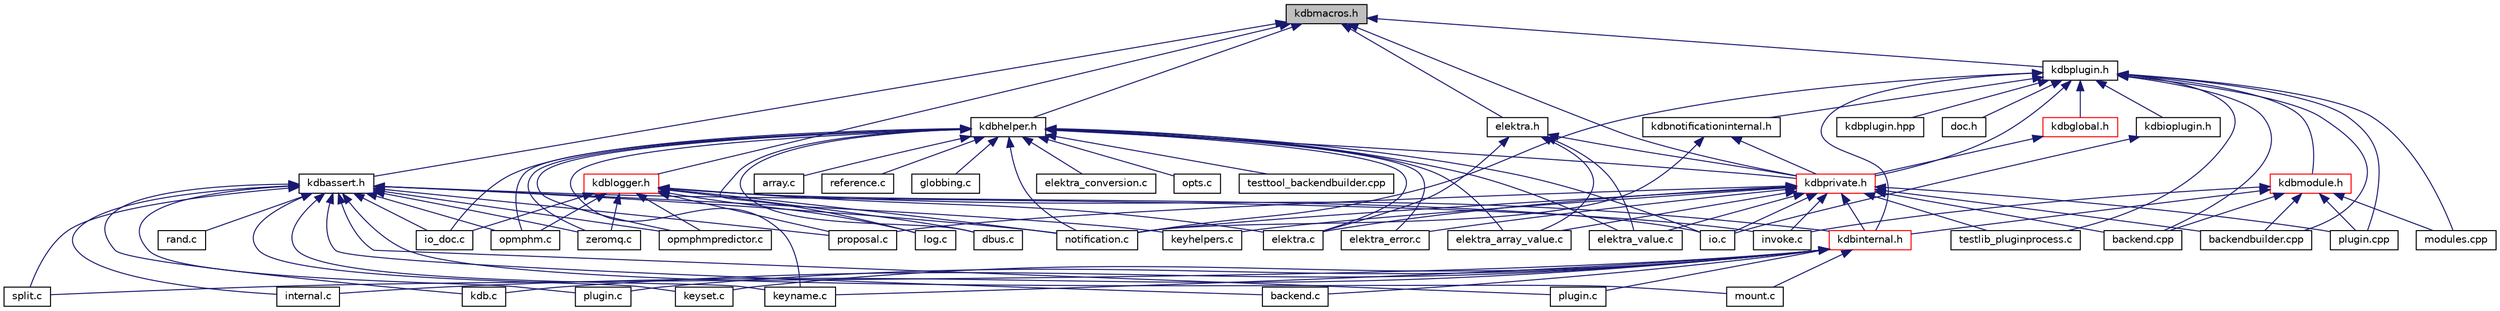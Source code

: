 digraph "kdbmacros.h"
{
  edge [fontname="Helvetica",fontsize="10",labelfontname="Helvetica",labelfontsize="10"];
  node [fontname="Helvetica",fontsize="10",shape=record];
  Node1 [label="kdbmacros.h",height=0.2,width=0.4,color="black", fillcolor="grey75", style="filled", fontcolor="black"];
  Node1 -> Node2 [dir="back",color="midnightblue",fontsize="10",style="solid",fontname="Helvetica"];
  Node2 [label="elektra.h",height=0.2,width=0.4,color="black", fillcolor="white", style="filled",URL="$elektra_8h.html",tooltip="Elektra High Level API. "];
  Node2 -> Node3 [dir="back",color="midnightblue",fontsize="10",style="solid",fontname="Helvetica"];
  Node3 [label="elektra.c",height=0.2,width=0.4,color="black", fillcolor="white", style="filled",URL="$elektra_8c.html",tooltip="Elektra High Level API. "];
  Node2 -> Node4 [dir="back",color="midnightblue",fontsize="10",style="solid",fontname="Helvetica"];
  Node4 [label="elektra_array_value.c",height=0.2,width=0.4,color="black", fillcolor="white", style="filled",URL="$elektra__array__value_8c.html",tooltip="Elektra High Level API. "];
  Node2 -> Node5 [dir="back",color="midnightblue",fontsize="10",style="solid",fontname="Helvetica"];
  Node5 [label="elektra_value.c",height=0.2,width=0.4,color="black", fillcolor="white", style="filled",URL="$elektra__value_8c.html",tooltip="Elektra High Level API. "];
  Node2 -> Node6 [dir="back",color="midnightblue",fontsize="10",style="solid",fontname="Helvetica"];
  Node6 [label="kdbprivate.h",height=0.2,width=0.4,color="red", fillcolor="white", style="filled",URL="$kdbprivate_8h.html",tooltip="Private declarations. "];
  Node6 -> Node9 [dir="back",color="midnightblue",fontsize="10",style="solid",fontname="Helvetica"];
  Node9 [label="keyhelpers.c",height=0.2,width=0.4,color="black", fillcolor="white", style="filled",URL="$keyhelpers_8c.html",tooltip="Helpers for key manipulation. "];
  Node6 -> Node3 [dir="back",color="midnightblue",fontsize="10",style="solid",fontname="Helvetica"];
  Node6 -> Node4 [dir="back",color="midnightblue",fontsize="10",style="solid",fontname="Helvetica"];
  Node6 -> Node15 [dir="back",color="midnightblue",fontsize="10",style="solid",fontname="Helvetica"];
  Node15 [label="elektra_error.c",height=0.2,width=0.4,color="black", fillcolor="white", style="filled",URL="$elektra__error_8c.html",tooltip="Elektra error codes. "];
  Node6 -> Node5 [dir="back",color="midnightblue",fontsize="10",style="solid",fontname="Helvetica"];
  Node6 -> Node16 [dir="back",color="midnightblue",fontsize="10",style="solid",fontname="Helvetica"];
  Node16 [label="invoke.c",height=0.2,width=0.4,color="black", fillcolor="white", style="filled",URL="$invoke_8c.html",tooltip="Library for invoking exported plugin functions. "];
  Node6 -> Node17 [dir="back",color="midnightblue",fontsize="10",style="solid",fontname="Helvetica"];
  Node17 [label="io.c",height=0.2,width=0.4,color="black", fillcolor="white", style="filled",URL="$io_8c.html",tooltip="Implementation of I/O functions as defined in kdbio.h. "];
  Node6 -> Node19 [dir="back",color="midnightblue",fontsize="10",style="solid",fontname="Helvetica"];
  Node19 [label="notification.c",height=0.2,width=0.4,color="black", fillcolor="white", style="filled",URL="$notification_8c.html",tooltip="Implementation of notification functions as defined in kdbnotification.h. "];
  Node6 -> Node21 [dir="back",color="midnightblue",fontsize="10",style="solid",fontname="Helvetica"];
  Node21 [label="testlib_pluginprocess.c",height=0.2,width=0.4,color="black", fillcolor="white", style="filled",URL="$testlib__pluginprocess_8c.html",tooltip="Tests for pluginprocess library. "];
  Node6 -> Node22 [dir="back",color="midnightblue",fontsize="10",style="solid",fontname="Helvetica"];
  Node22 [label="proposal.c",height=0.2,width=0.4,color="black", fillcolor="white", style="filled",URL="$proposal_2proposal_8c.html",tooltip="Implementation of proposed API enhancements. "];
  Node6 -> Node23 [dir="back",color="midnightblue",fontsize="10",style="solid",fontname="Helvetica"];
  Node23 [label="backend.cpp",height=0.2,width=0.4,color="black", fillcolor="white", style="filled",URL="$src_2backend_8cpp.html",tooltip="Implementation of backend. "];
  Node6 -> Node24 [dir="back",color="midnightblue",fontsize="10",style="solid",fontname="Helvetica"];
  Node24 [label="backendbuilder.cpp",height=0.2,width=0.4,color="black", fillcolor="white", style="filled",URL="$backendbuilder_8cpp.html",tooltip="Implementation of backend builder. "];
  Node6 -> Node25 [dir="back",color="midnightblue",fontsize="10",style="solid",fontname="Helvetica"];
  Node25 [label="plugin.cpp",height=0.2,width=0.4,color="black", fillcolor="white", style="filled",URL="$plugin_8cpp.html",tooltip="Implementation of plugin. "];
  Node6 -> Node33 [dir="back",color="midnightblue",fontsize="10",style="solid",fontname="Helvetica"];
  Node33 [label="kdbinternal.h",height=0.2,width=0.4,color="red", fillcolor="white", style="filled",URL="$kdbinternal_8h.html",tooltip="Includes most internal header files. "];
  Node33 -> Node34 [dir="back",color="midnightblue",fontsize="10",style="solid",fontname="Helvetica"];
  Node34 [label="backend.c",height=0.2,width=0.4,color="black", fillcolor="white", style="filled",URL="$backend_8c.html",tooltip="Everything related to a backend. "];
  Node33 -> Node35 [dir="back",color="midnightblue",fontsize="10",style="solid",fontname="Helvetica"];
  Node35 [label="internal.c",height=0.2,width=0.4,color="black", fillcolor="white", style="filled",URL="$internal_8c.html",tooltip="Internal methods for Elektra. "];
  Node33 -> Node36 [dir="back",color="midnightblue",fontsize="10",style="solid",fontname="Helvetica"];
  Node36 [label="kdb.c",height=0.2,width=0.4,color="black", fillcolor="white", style="filled",URL="$kdb_8c.html",tooltip="Low level functions for access the Key Database. "];
  Node33 -> Node37 [dir="back",color="midnightblue",fontsize="10",style="solid",fontname="Helvetica"];
  Node37 [label="keyname.c",height=0.2,width=0.4,color="black", fillcolor="white", style="filled",URL="$elektra_2keyname_8c.html",tooltip="Methods for Key name manipulation. "];
  Node33 -> Node38 [dir="back",color="midnightblue",fontsize="10",style="solid",fontname="Helvetica"];
  Node38 [label="keyset.c",height=0.2,width=0.4,color="black", fillcolor="white", style="filled",URL="$keyset_8c.html",tooltip="Methods for key sets. "];
  Node33 -> Node39 [dir="back",color="midnightblue",fontsize="10",style="solid",fontname="Helvetica"];
  Node39 [label="mount.c",height=0.2,width=0.4,color="black", fillcolor="white", style="filled",URL="$mount_8c.html",tooltip="Internals of mount functionality. "];
  Node33 -> Node40 [dir="back",color="midnightblue",fontsize="10",style="solid",fontname="Helvetica"];
  Node40 [label="plugin.c",height=0.2,width=0.4,color="black", fillcolor="white", style="filled",URL="$elektra_2plugin_8c.html",tooltip="Interna of plugin functionality. "];
  Node33 -> Node41 [dir="back",color="midnightblue",fontsize="10",style="solid",fontname="Helvetica"];
  Node41 [label="split.c",height=0.2,width=0.4,color="black", fillcolor="white", style="filled",URL="$split_8c.html",tooltip="Interna of splitting functionality. "];
  Node33 -> Node43 [dir="back",color="midnightblue",fontsize="10",style="solid",fontname="Helvetica"];
  Node43 [label="plugin.c",height=0.2,width=0.4,color="black", fillcolor="white", style="filled",URL="$plugin_2plugin_8c.html",tooltip="Access plugin handle. "];
  Node1 -> Node44 [dir="back",color="midnightblue",fontsize="10",style="solid",fontname="Helvetica"];
  Node44 [label="kdbassert.h",height=0.2,width=0.4,color="black", fillcolor="white", style="filled",URL="$kdbassert_8h.html",tooltip="Assertions macros. "];
  Node44 -> Node34 [dir="back",color="midnightblue",fontsize="10",style="solid",fontname="Helvetica"];
  Node44 -> Node35 [dir="back",color="midnightblue",fontsize="10",style="solid",fontname="Helvetica"];
  Node44 -> Node36 [dir="back",color="midnightblue",fontsize="10",style="solid",fontname="Helvetica"];
  Node44 -> Node9 [dir="back",color="midnightblue",fontsize="10",style="solid",fontname="Helvetica"];
  Node44 -> Node37 [dir="back",color="midnightblue",fontsize="10",style="solid",fontname="Helvetica"];
  Node44 -> Node38 [dir="back",color="midnightblue",fontsize="10",style="solid",fontname="Helvetica"];
  Node44 -> Node39 [dir="back",color="midnightblue",fontsize="10",style="solid",fontname="Helvetica"];
  Node44 -> Node45 [dir="back",color="midnightblue",fontsize="10",style="solid",fontname="Helvetica"];
  Node45 [label="opmphm.c",height=0.2,width=0.4,color="black", fillcolor="white", style="filled",URL="$opmphm_8c.html",tooltip="The Order Preserving Minimal Perfect Hash Map. "];
  Node44 -> Node46 [dir="back",color="midnightblue",fontsize="10",style="solid",fontname="Helvetica"];
  Node46 [label="opmphmpredictor.c",height=0.2,width=0.4,color="black", fillcolor="white", style="filled",URL="$opmphmpredictor_8c.html",tooltip="The Order Preserving Minimal Perfect Hash Map Predictor. "];
  Node44 -> Node40 [dir="back",color="midnightblue",fontsize="10",style="solid",fontname="Helvetica"];
  Node44 -> Node47 [dir="back",color="midnightblue",fontsize="10",style="solid",fontname="Helvetica"];
  Node47 [label="rand.c",height=0.2,width=0.4,color="black", fillcolor="white", style="filled",URL="$rand_8c.html",tooltip="Rand for Elektra. "];
  Node44 -> Node41 [dir="back",color="midnightblue",fontsize="10",style="solid",fontname="Helvetica"];
  Node44 -> Node16 [dir="back",color="midnightblue",fontsize="10",style="solid",fontname="Helvetica"];
  Node44 -> Node48 [dir="back",color="midnightblue",fontsize="10",style="solid",fontname="Helvetica"];
  Node48 [label="zeromq.c",height=0.2,width=0.4,color="black", fillcolor="white", style="filled",URL="$zeromq_8c.html",tooltip="I/O Adapter for D-Bus. "];
  Node44 -> Node19 [dir="back",color="midnightblue",fontsize="10",style="solid",fontname="Helvetica"];
  Node44 -> Node43 [dir="back",color="midnightblue",fontsize="10",style="solid",fontname="Helvetica"];
  Node44 -> Node22 [dir="back",color="midnightblue",fontsize="10",style="solid",fontname="Helvetica"];
  Node44 -> Node49 [dir="back",color="midnightblue",fontsize="10",style="solid",fontname="Helvetica"];
  Node49 [label="io_doc.c",height=0.2,width=0.4,color="black", fillcolor="white", style="filled",URL="$io__doc_8c.html",tooltip="I/O example binding. "];
  Node1 -> Node50 [dir="back",color="midnightblue",fontsize="10",style="solid",fontname="Helvetica"];
  Node50 [label="kdbhelper.h",height=0.2,width=0.4,color="black", fillcolor="white", style="filled",URL="$kdbhelper_8h.html",tooltip="Helper for memory management. "];
  Node50 -> Node51 [dir="back",color="midnightblue",fontsize="10",style="solid",fontname="Helvetica"];
  Node51 [label="array.c",height=0.2,width=0.4,color="black", fillcolor="white", style="filled",URL="$array_8c.html",tooltip="Array methods. "];
  Node50 -> Node52 [dir="back",color="midnightblue",fontsize="10",style="solid",fontname="Helvetica"];
  Node52 [label="reference.c",height=0.2,width=0.4,color="black", fillcolor="white", style="filled",URL="$reference_8c.html",tooltip="Reference methods. "];
  Node50 -> Node37 [dir="back",color="midnightblue",fontsize="10",style="solid",fontname="Helvetica"];
  Node50 -> Node53 [dir="back",color="midnightblue",fontsize="10",style="solid",fontname="Helvetica"];
  Node53 [label="log.c",height=0.2,width=0.4,color="black", fillcolor="white", style="filled",URL="$log_8c.html",tooltip="Non-C99 Logger Implementation. "];
  Node50 -> Node45 [dir="back",color="midnightblue",fontsize="10",style="solid",fontname="Helvetica"];
  Node50 -> Node46 [dir="back",color="midnightblue",fontsize="10",style="solid",fontname="Helvetica"];
  Node50 -> Node54 [dir="back",color="midnightblue",fontsize="10",style="solid",fontname="Helvetica"];
  Node54 [label="globbing.c",height=0.2,width=0.4,color="black", fillcolor="white", style="filled",URL="$globbing_8c.html",tooltip="Library for performing globbing on keynames. "];
  Node50 -> Node3 [dir="back",color="midnightblue",fontsize="10",style="solid",fontname="Helvetica"];
  Node50 -> Node4 [dir="back",color="midnightblue",fontsize="10",style="solid",fontname="Helvetica"];
  Node50 -> Node55 [dir="back",color="midnightblue",fontsize="10",style="solid",fontname="Helvetica"];
  Node55 [label="elektra_conversion.c",height=0.2,width=0.4,color="black", fillcolor="white", style="filled",URL="$elektra__conversion_8c.html",tooltip="Elektra High Level API. "];
  Node50 -> Node15 [dir="back",color="midnightblue",fontsize="10",style="solid",fontname="Helvetica"];
  Node50 -> Node5 [dir="back",color="midnightblue",fontsize="10",style="solid",fontname="Helvetica"];
  Node50 -> Node56 [dir="back",color="midnightblue",fontsize="10",style="solid",fontname="Helvetica"];
  Node56 [label="dbus.c",height=0.2,width=0.4,color="black", fillcolor="white", style="filled",URL="$dbus_8c.html",tooltip="I/O Adapter for D-Bus. "];
  Node50 -> Node48 [dir="back",color="midnightblue",fontsize="10",style="solid",fontname="Helvetica"];
  Node50 -> Node17 [dir="back",color="midnightblue",fontsize="10",style="solid",fontname="Helvetica"];
  Node50 -> Node19 [dir="back",color="midnightblue",fontsize="10",style="solid",fontname="Helvetica"];
  Node50 -> Node57 [dir="back",color="midnightblue",fontsize="10",style="solid",fontname="Helvetica"];
  Node57 [label="opts.c",height=0.2,width=0.4,color="black", fillcolor="white", style="filled",URL="$opts_8c.html"];
  Node50 -> Node58 [dir="back",color="midnightblue",fontsize="10",style="solid",fontname="Helvetica"];
  Node58 [label="testtool_backendbuilder.cpp",height=0.2,width=0.4,color="black", fillcolor="white", style="filled",URL="$testtool__backendbuilder_8cpp.html",tooltip="Tests for the Backend builder class. "];
  Node50 -> Node6 [dir="back",color="midnightblue",fontsize="10",style="solid",fontname="Helvetica"];
  Node50 -> Node49 [dir="back",color="midnightblue",fontsize="10",style="solid",fontname="Helvetica"];
  Node1 -> Node59 [dir="back",color="midnightblue",fontsize="10",style="solid",fontname="Helvetica"];
  Node59 [label="kdbplugin.h",height=0.2,width=0.4,color="black", fillcolor="white", style="filled",URL="$kdbplugin_8h.html",tooltip="Methods for plugin programing. "];
  Node59 -> Node19 [dir="back",color="midnightblue",fontsize="10",style="solid",fontname="Helvetica"];
  Node59 -> Node21 [dir="back",color="midnightblue",fontsize="10",style="solid",fontname="Helvetica"];
  Node59 -> Node23 [dir="back",color="midnightblue",fontsize="10",style="solid",fontname="Helvetica"];
  Node59 -> Node24 [dir="back",color="midnightblue",fontsize="10",style="solid",fontname="Helvetica"];
  Node59 -> Node60 [dir="back",color="midnightblue",fontsize="10",style="solid",fontname="Helvetica"];
  Node60 [label="modules.cpp",height=0.2,width=0.4,color="black", fillcolor="white", style="filled",URL="$modules_8cpp.html",tooltip="Implementation of module loading. "];
  Node59 -> Node25 [dir="back",color="midnightblue",fontsize="10",style="solid",fontname="Helvetica"];
  Node59 -> Node61 [dir="back",color="midnightblue",fontsize="10",style="solid",fontname="Helvetica"];
  Node61 [label="kdbglobal.h",height=0.2,width=0.4,color="red", fillcolor="white", style="filled",URL="$kdbglobal_8h.html",tooltip="Defines for global plugins. "];
  Node61 -> Node6 [dir="back",color="midnightblue",fontsize="10",style="solid",fontname="Helvetica"];
  Node59 -> Node33 [dir="back",color="midnightblue",fontsize="10",style="solid",fontname="Helvetica"];
  Node59 -> Node62 [dir="back",color="midnightblue",fontsize="10",style="solid",fontname="Helvetica"];
  Node62 [label="kdbioplugin.h",height=0.2,width=0.4,color="black", fillcolor="white", style="filled",URL="$kdbioplugin_8h.html",tooltip="Elektra-I/O functions and declarations for the I/O binding test suite. "];
  Node62 -> Node17 [dir="back",color="midnightblue",fontsize="10",style="solid",fontname="Helvetica"];
  Node59 -> Node63 [dir="back",color="midnightblue",fontsize="10",style="solid",fontname="Helvetica"];
  Node63 [label="kdbmodule.h",height=0.2,width=0.4,color="red", fillcolor="white", style="filled",URL="$kdbmodule_8h.html"];
  Node63 -> Node16 [dir="back",color="midnightblue",fontsize="10",style="solid",fontname="Helvetica"];
  Node63 -> Node23 [dir="back",color="midnightblue",fontsize="10",style="solid",fontname="Helvetica"];
  Node63 -> Node24 [dir="back",color="midnightblue",fontsize="10",style="solid",fontname="Helvetica"];
  Node63 -> Node60 [dir="back",color="midnightblue",fontsize="10",style="solid",fontname="Helvetica"];
  Node63 -> Node25 [dir="back",color="midnightblue",fontsize="10",style="solid",fontname="Helvetica"];
  Node63 -> Node33 [dir="back",color="midnightblue",fontsize="10",style="solid",fontname="Helvetica"];
  Node59 -> Node66 [dir="back",color="midnightblue",fontsize="10",style="solid",fontname="Helvetica"];
  Node66 [label="kdbnotificationinternal.h",height=0.2,width=0.4,color="black", fillcolor="white", style="filled",URL="$kdbnotificationinternal_8h.html",tooltip="Elektra-Notification structures and declarations for developing notification and transport plugins..."];
  Node66 -> Node19 [dir="back",color="midnightblue",fontsize="10",style="solid",fontname="Helvetica"];
  Node66 -> Node6 [dir="back",color="midnightblue",fontsize="10",style="solid",fontname="Helvetica"];
  Node59 -> Node6 [dir="back",color="midnightblue",fontsize="10",style="solid",fontname="Helvetica"];
  Node59 -> Node67 [dir="back",color="midnightblue",fontsize="10",style="solid",fontname="Helvetica"];
  Node67 [label="kdbplugin.hpp",height=0.2,width=0.4,color="black", fillcolor="white", style="filled",URL="$kdbplugin_8hpp.html",tooltip="Helpers for creating plugins. "];
  Node59 -> Node68 [dir="back",color="midnightblue",fontsize="10",style="solid",fontname="Helvetica"];
  Node68 [label="doc.h",height=0.2,width=0.4,color="black", fillcolor="white", style="filled",URL="$doc_8h.html"];
  Node1 -> Node69 [dir="back",color="midnightblue",fontsize="10",style="solid",fontname="Helvetica"];
  Node69 [label="kdblogger.h",height=0.2,width=0.4,color="red", fillcolor="white", style="filled",URL="$kdblogger_8h.html",tooltip="Logger Interface. "];
  Node69 -> Node53 [dir="back",color="midnightblue",fontsize="10",style="solid",fontname="Helvetica"];
  Node69 -> Node45 [dir="back",color="midnightblue",fontsize="10",style="solid",fontname="Helvetica"];
  Node69 -> Node46 [dir="back",color="midnightblue",fontsize="10",style="solid",fontname="Helvetica"];
  Node69 -> Node3 [dir="back",color="midnightblue",fontsize="10",style="solid",fontname="Helvetica"];
  Node69 -> Node56 [dir="back",color="midnightblue",fontsize="10",style="solid",fontname="Helvetica"];
  Node69 -> Node48 [dir="back",color="midnightblue",fontsize="10",style="solid",fontname="Helvetica"];
  Node69 -> Node17 [dir="back",color="midnightblue",fontsize="10",style="solid",fontname="Helvetica"];
  Node69 -> Node19 [dir="back",color="midnightblue",fontsize="10",style="solid",fontname="Helvetica"];
  Node69 -> Node22 [dir="back",color="midnightblue",fontsize="10",style="solid",fontname="Helvetica"];
  Node69 -> Node33 [dir="back",color="midnightblue",fontsize="10",style="solid",fontname="Helvetica"];
  Node69 -> Node49 [dir="back",color="midnightblue",fontsize="10",style="solid",fontname="Helvetica"];
  Node1 -> Node6 [dir="back",color="midnightblue",fontsize="10",style="solid",fontname="Helvetica"];
}
